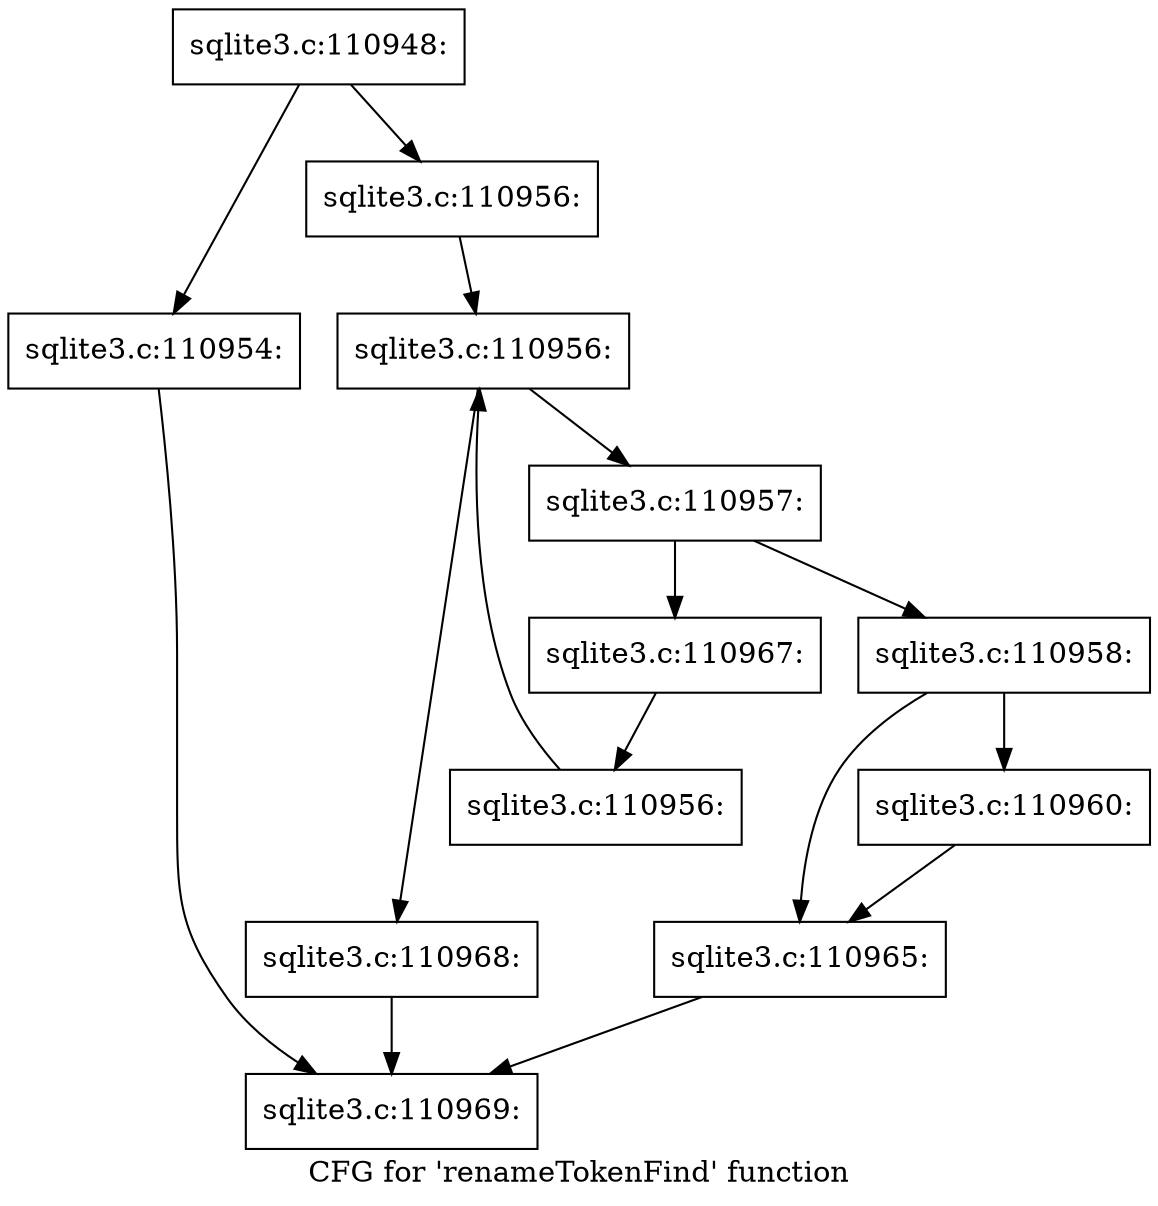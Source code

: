 digraph "CFG for 'renameTokenFind' function" {
	label="CFG for 'renameTokenFind' function";

	Node0x55c0fa647970 [shape=record,label="{sqlite3.c:110948:}"];
	Node0x55c0fa647970 -> Node0x55c0fa649d60;
	Node0x55c0fa647970 -> Node0x55c0fa649db0;
	Node0x55c0fa649d60 [shape=record,label="{sqlite3.c:110954:}"];
	Node0x55c0fa649d60 -> Node0x55c0fa647af0;
	Node0x55c0fa649db0 [shape=record,label="{sqlite3.c:110956:}"];
	Node0x55c0fa649db0 -> Node0x55c0fa64a580;
	Node0x55c0fa64a580 [shape=record,label="{sqlite3.c:110956:}"];
	Node0x55c0fa64a580 -> Node0x55c0fa64a7a0;
	Node0x55c0fa64a580 -> Node0x55c0fa64a240;
	Node0x55c0fa64a7a0 [shape=record,label="{sqlite3.c:110957:}"];
	Node0x55c0fa64a7a0 -> Node0x55c0fa64abb0;
	Node0x55c0fa64a7a0 -> Node0x55c0fa64ac00;
	Node0x55c0fa64abb0 [shape=record,label="{sqlite3.c:110958:}"];
	Node0x55c0fa64abb0 -> Node0x55c0fa64b780;
	Node0x55c0fa64abb0 -> Node0x55c0fa64b7d0;
	Node0x55c0fa64b780 [shape=record,label="{sqlite3.c:110960:}"];
	Node0x55c0fa64b780 -> Node0x55c0fa64b7d0;
	Node0x55c0fa64b7d0 [shape=record,label="{sqlite3.c:110965:}"];
	Node0x55c0fa64b7d0 -> Node0x55c0fa647af0;
	Node0x55c0fa64ac00 [shape=record,label="{sqlite3.c:110967:}"];
	Node0x55c0fa64ac00 -> Node0x55c0fa64a710;
	Node0x55c0fa64a710 [shape=record,label="{sqlite3.c:110956:}"];
	Node0x55c0fa64a710 -> Node0x55c0fa64a580;
	Node0x55c0fa64a240 [shape=record,label="{sqlite3.c:110968:}"];
	Node0x55c0fa64a240 -> Node0x55c0fa647af0;
	Node0x55c0fa647af0 [shape=record,label="{sqlite3.c:110969:}"];
}
